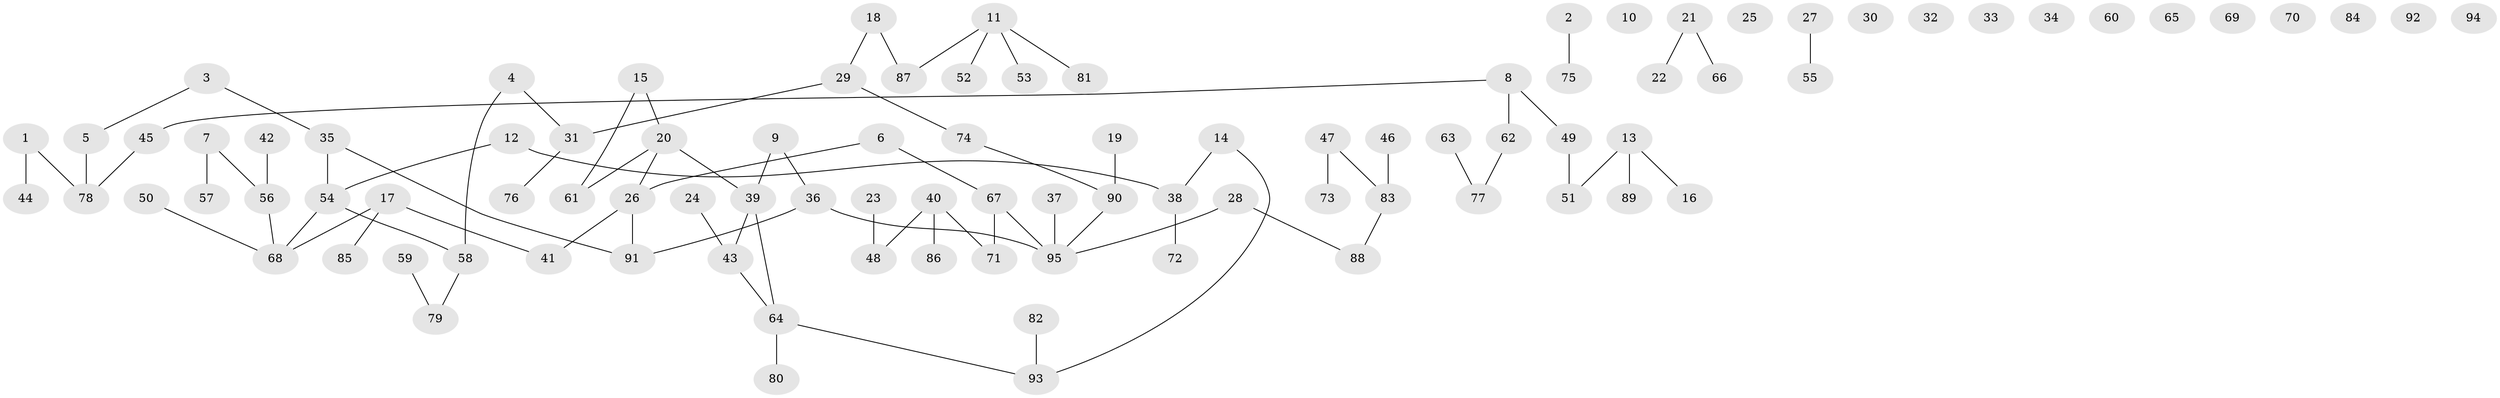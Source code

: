 // coarse degree distribution, {3: 0.16666666666666666, 0: 0.22727272727272727, 2: 0.19696969696969696, 1: 0.3181818181818182, 5: 0.06060606060606061, 4: 0.030303030303030304}
// Generated by graph-tools (version 1.1) at 2025/23/03/03/25 07:23:27]
// undirected, 95 vertices, 85 edges
graph export_dot {
graph [start="1"]
  node [color=gray90,style=filled];
  1;
  2;
  3;
  4;
  5;
  6;
  7;
  8;
  9;
  10;
  11;
  12;
  13;
  14;
  15;
  16;
  17;
  18;
  19;
  20;
  21;
  22;
  23;
  24;
  25;
  26;
  27;
  28;
  29;
  30;
  31;
  32;
  33;
  34;
  35;
  36;
  37;
  38;
  39;
  40;
  41;
  42;
  43;
  44;
  45;
  46;
  47;
  48;
  49;
  50;
  51;
  52;
  53;
  54;
  55;
  56;
  57;
  58;
  59;
  60;
  61;
  62;
  63;
  64;
  65;
  66;
  67;
  68;
  69;
  70;
  71;
  72;
  73;
  74;
  75;
  76;
  77;
  78;
  79;
  80;
  81;
  82;
  83;
  84;
  85;
  86;
  87;
  88;
  89;
  90;
  91;
  92;
  93;
  94;
  95;
  1 -- 44;
  1 -- 78;
  2 -- 75;
  3 -- 5;
  3 -- 35;
  4 -- 31;
  4 -- 58;
  5 -- 78;
  6 -- 26;
  6 -- 67;
  7 -- 56;
  7 -- 57;
  8 -- 45;
  8 -- 49;
  8 -- 62;
  9 -- 36;
  9 -- 39;
  11 -- 52;
  11 -- 53;
  11 -- 81;
  11 -- 87;
  12 -- 38;
  12 -- 54;
  13 -- 16;
  13 -- 51;
  13 -- 89;
  14 -- 38;
  14 -- 93;
  15 -- 20;
  15 -- 61;
  17 -- 41;
  17 -- 68;
  17 -- 85;
  18 -- 29;
  18 -- 87;
  19 -- 90;
  20 -- 26;
  20 -- 39;
  20 -- 61;
  21 -- 22;
  21 -- 66;
  23 -- 48;
  24 -- 43;
  26 -- 41;
  26 -- 91;
  27 -- 55;
  28 -- 88;
  28 -- 95;
  29 -- 31;
  29 -- 74;
  31 -- 76;
  35 -- 54;
  35 -- 91;
  36 -- 91;
  36 -- 95;
  37 -- 95;
  38 -- 72;
  39 -- 43;
  39 -- 64;
  40 -- 48;
  40 -- 71;
  40 -- 86;
  42 -- 56;
  43 -- 64;
  45 -- 78;
  46 -- 83;
  47 -- 73;
  47 -- 83;
  49 -- 51;
  50 -- 68;
  54 -- 58;
  54 -- 68;
  56 -- 68;
  58 -- 79;
  59 -- 79;
  62 -- 77;
  63 -- 77;
  64 -- 80;
  64 -- 93;
  67 -- 71;
  67 -- 95;
  74 -- 90;
  82 -- 93;
  83 -- 88;
  90 -- 95;
}
